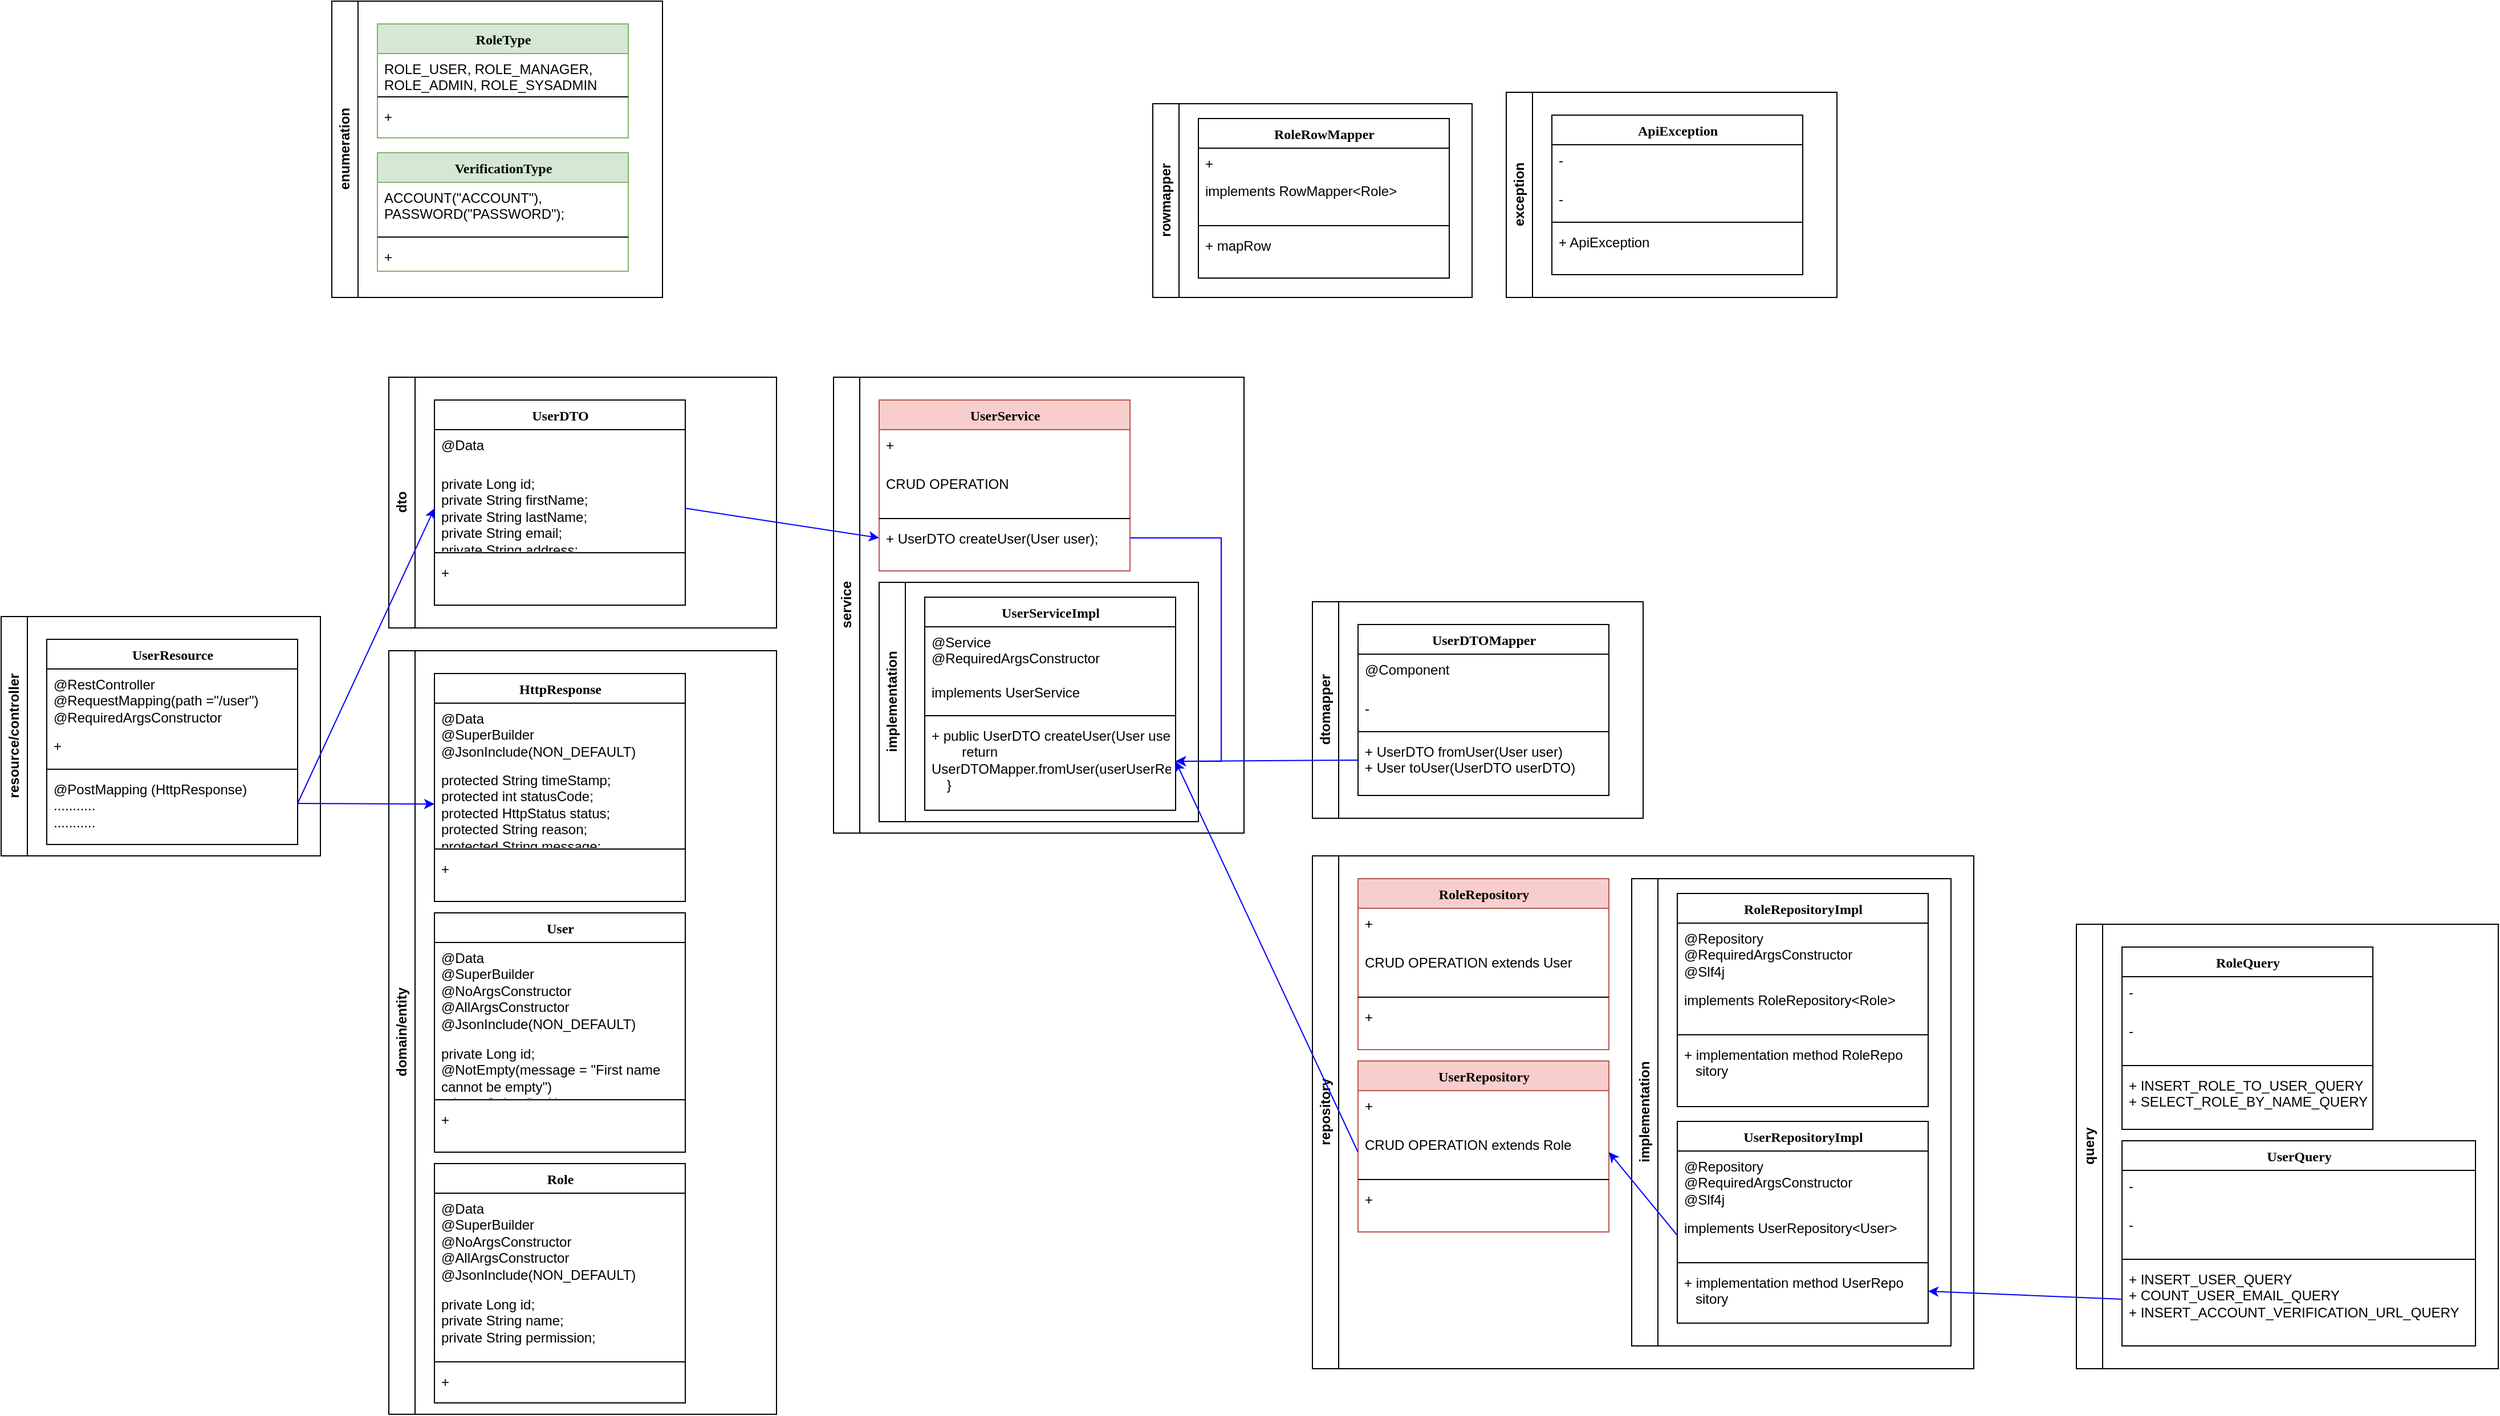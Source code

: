 <mxfile version="22.1.5" type="github">
  <diagram name="Page-1" id="9f46799a-70d6-7492-0946-bef42562c5a5">
    <mxGraphModel dx="1173" dy="-271" grid="1" gridSize="10" guides="1" tooltips="1" connect="1" arrows="1" fold="1" page="1" pageScale="1" pageWidth="1100" pageHeight="850" background="none" math="0" shadow="0">
      <root>
        <mxCell id="0" />
        <mxCell id="1" parent="0" />
        <mxCell id="Cpwvv4Ra3MdJf3Jbp_90-77" value="dto" style="swimlane;horizontal=0;whiteSpace=wrap;html=1;" vertex="1" parent="1">
          <mxGeometry x="1180" y="1720" width="340" height="220" as="geometry">
            <mxRectangle x="360" y="40" width="40" height="50" as="alternateBounds" />
          </mxGeometry>
        </mxCell>
        <mxCell id="Cpwvv4Ra3MdJf3Jbp_90-78" value="UserDTO" style="swimlane;html=1;fontStyle=1;align=center;verticalAlign=top;childLayout=stackLayout;horizontal=1;startSize=26;horizontalStack=0;resizeParent=1;resizeLast=0;collapsible=1;marginBottom=0;swimlaneFillColor=#ffffff;rounded=0;shadow=0;comic=0;labelBackgroundColor=none;strokeWidth=1;fillColor=none;fontFamily=Verdana;fontSize=12" vertex="1" parent="Cpwvv4Ra3MdJf3Jbp_90-77">
          <mxGeometry x="40" y="20" width="220" height="180" as="geometry">
            <mxRectangle x="40" y="20" width="130" height="30" as="alternateBounds" />
          </mxGeometry>
        </mxCell>
        <mxCell id="Cpwvv4Ra3MdJf3Jbp_90-79" value="&lt;div&gt;@Data&lt;/div&gt;" style="text;html=1;strokeColor=none;fillColor=none;align=left;verticalAlign=top;spacingLeft=4;spacingRight=4;whiteSpace=wrap;overflow=hidden;rotatable=0;points=[[0,0.5],[1,0.5]];portConstraint=eastwest;" vertex="1" parent="Cpwvv4Ra3MdJf3Jbp_90-78">
          <mxGeometry y="26" width="220" height="34" as="geometry" />
        </mxCell>
        <mxCell id="Cpwvv4Ra3MdJf3Jbp_90-80" value="&lt;div&gt;private Long id;&lt;/div&gt;&lt;div&gt;private String firstName;&lt;/div&gt;&lt;div&gt;private String lastName;&lt;/div&gt;&lt;div&gt;private String email;&lt;/div&gt;&lt;div&gt;private String address;&lt;/div&gt;&lt;div&gt;private String phone;&lt;/div&gt;&lt;div&gt;private String title;&lt;/div&gt;&lt;div&gt;private String bio;&lt;/div&gt;&lt;div&gt;private String imgUrl;&lt;/div&gt;&lt;div&gt;private boolean enable;&lt;/div&gt;&lt;div&gt;private boolean isNotLocked;&lt;/div&gt;&lt;div&gt;private boolean isUsingMfa;&lt;/div&gt;&lt;div&gt;private LocalDateTime createdAt;&lt;/div&gt;" style="text;html=1;strokeColor=none;fillColor=none;align=left;verticalAlign=top;spacingLeft=4;spacingRight=4;whiteSpace=wrap;overflow=hidden;rotatable=0;points=[[0,0.5],[1,0.5]];portConstraint=eastwest;" vertex="1" parent="Cpwvv4Ra3MdJf3Jbp_90-78">
          <mxGeometry y="60" width="220" height="70" as="geometry" />
        </mxCell>
        <mxCell id="Cpwvv4Ra3MdJf3Jbp_90-81" value="" style="line;html=1;strokeWidth=1;fillColor=none;align=left;verticalAlign=middle;spacingTop=-1;spacingLeft=3;spacingRight=3;rotatable=0;labelPosition=right;points=[];portConstraint=eastwest;" vertex="1" parent="Cpwvv4Ra3MdJf3Jbp_90-78">
          <mxGeometry y="130" width="220" height="8" as="geometry" />
        </mxCell>
        <mxCell id="Cpwvv4Ra3MdJf3Jbp_90-82" value="+&amp;nbsp;" style="text;html=1;strokeColor=none;fillColor=none;align=left;verticalAlign=top;spacingLeft=4;spacingRight=4;whiteSpace=wrap;overflow=hidden;rotatable=0;points=[[0,0.5],[1,0.5]];portConstraint=eastwest;" vertex="1" parent="Cpwvv4Ra3MdJf3Jbp_90-78">
          <mxGeometry y="138" width="220" height="26" as="geometry" />
        </mxCell>
        <mxCell id="Cpwvv4Ra3MdJf3Jbp_90-93" value="dtomapper" style="swimlane;horizontal=0;whiteSpace=wrap;html=1;" vertex="1" parent="1">
          <mxGeometry x="1990" y="1917" width="290" height="190" as="geometry">
            <mxRectangle x="360" y="40" width="40" height="50" as="alternateBounds" />
          </mxGeometry>
        </mxCell>
        <mxCell id="Cpwvv4Ra3MdJf3Jbp_90-94" value="UserDTOMapper" style="swimlane;html=1;fontStyle=1;align=center;verticalAlign=top;childLayout=stackLayout;horizontal=1;startSize=26;horizontalStack=0;resizeParent=1;resizeLast=0;collapsible=1;marginBottom=0;swimlaneFillColor=#ffffff;rounded=0;shadow=0;comic=0;labelBackgroundColor=none;strokeWidth=1;fillColor=none;fontFamily=Verdana;fontSize=12" vertex="1" parent="Cpwvv4Ra3MdJf3Jbp_90-93">
          <mxGeometry x="40" y="20" width="220" height="150" as="geometry">
            <mxRectangle x="40" y="20" width="130" height="30" as="alternateBounds" />
          </mxGeometry>
        </mxCell>
        <mxCell id="Cpwvv4Ra3MdJf3Jbp_90-95" value="&lt;div&gt;@Component&lt;/div&gt;" style="text;html=1;strokeColor=none;fillColor=none;align=left;verticalAlign=top;spacingLeft=4;spacingRight=4;whiteSpace=wrap;overflow=hidden;rotatable=0;points=[[0,0.5],[1,0.5]];portConstraint=eastwest;" vertex="1" parent="Cpwvv4Ra3MdJf3Jbp_90-94">
          <mxGeometry y="26" width="220" height="34" as="geometry" />
        </mxCell>
        <mxCell id="Cpwvv4Ra3MdJf3Jbp_90-96" value="&lt;div&gt;-&amp;nbsp;&lt;/div&gt;" style="text;html=1;strokeColor=none;fillColor=none;align=left;verticalAlign=top;spacingLeft=4;spacingRight=4;whiteSpace=wrap;overflow=hidden;rotatable=0;points=[[0,0.5],[1,0.5]];portConstraint=eastwest;" vertex="1" parent="Cpwvv4Ra3MdJf3Jbp_90-94">
          <mxGeometry y="60" width="220" height="30" as="geometry" />
        </mxCell>
        <mxCell id="Cpwvv4Ra3MdJf3Jbp_90-97" value="" style="line;html=1;strokeWidth=1;fillColor=none;align=left;verticalAlign=middle;spacingTop=-1;spacingLeft=3;spacingRight=3;rotatable=0;labelPosition=right;points=[];portConstraint=eastwest;" vertex="1" parent="Cpwvv4Ra3MdJf3Jbp_90-94">
          <mxGeometry y="90" width="220" height="8" as="geometry" />
        </mxCell>
        <mxCell id="Cpwvv4Ra3MdJf3Jbp_90-98" value="&lt;div&gt;+ UserDTO fromUser(User user)&lt;/div&gt;&lt;div&gt;+ User toUser(UserDTO userDTO)&lt;/div&gt;" style="text;html=1;strokeColor=none;fillColor=none;align=left;verticalAlign=top;spacingLeft=4;spacingRight=4;whiteSpace=wrap;overflow=hidden;rotatable=0;points=[[0,0.5],[1,0.5]];portConstraint=eastwest;" vertex="1" parent="Cpwvv4Ra3MdJf3Jbp_90-94">
          <mxGeometry y="98" width="220" height="42" as="geometry" />
        </mxCell>
        <mxCell id="Cpwvv4Ra3MdJf3Jbp_90-103" value="enumeration" style="swimlane;horizontal=0;whiteSpace=wrap;html=1;" vertex="1" parent="1">
          <mxGeometry x="1130" y="1390" width="290" height="260" as="geometry">
            <mxRectangle x="360" y="40" width="40" height="50" as="alternateBounds" />
          </mxGeometry>
        </mxCell>
        <mxCell id="Cpwvv4Ra3MdJf3Jbp_90-104" value="RoleType" style="swimlane;html=1;fontStyle=1;align=center;verticalAlign=top;childLayout=stackLayout;horizontal=1;startSize=26;horizontalStack=0;resizeParent=1;resizeLast=0;collapsible=1;marginBottom=0;swimlaneFillColor=#ffffff;rounded=0;shadow=0;comic=0;labelBackgroundColor=none;strokeWidth=1;fillColor=#d5e8d4;fontFamily=Verdana;fontSize=12;strokeColor=#82b366;fillStyle=solid;" vertex="1" parent="Cpwvv4Ra3MdJf3Jbp_90-103">
          <mxGeometry x="40" y="20" width="220" height="100" as="geometry">
            <mxRectangle x="40" y="20" width="130" height="30" as="alternateBounds" />
          </mxGeometry>
        </mxCell>
        <mxCell id="Cpwvv4Ra3MdJf3Jbp_90-105" value="&lt;div&gt;ROLE_USER, ROLE_MANAGER, ROLE_ADMIN, ROLE_SYSADMIN&lt;/div&gt;" style="text;html=1;strokeColor=none;fillColor=none;align=left;verticalAlign=top;spacingLeft=4;spacingRight=4;whiteSpace=wrap;overflow=hidden;rotatable=0;points=[[0,0.5],[1,0.5]];portConstraint=eastwest;" vertex="1" parent="Cpwvv4Ra3MdJf3Jbp_90-104">
          <mxGeometry y="26" width="220" height="34" as="geometry" />
        </mxCell>
        <mxCell id="Cpwvv4Ra3MdJf3Jbp_90-107" value="" style="line;html=1;strokeWidth=1;fillColor=none;align=left;verticalAlign=middle;spacingTop=-1;spacingLeft=3;spacingRight=3;rotatable=0;labelPosition=right;points=[];portConstraint=eastwest;" vertex="1" parent="Cpwvv4Ra3MdJf3Jbp_90-104">
          <mxGeometry y="60" width="220" height="8" as="geometry" />
        </mxCell>
        <mxCell id="Cpwvv4Ra3MdJf3Jbp_90-108" value="+" style="text;html=1;strokeColor=none;fillColor=none;align=left;verticalAlign=top;spacingLeft=4;spacingRight=4;whiteSpace=wrap;overflow=hidden;rotatable=0;points=[[0,0.5],[1,0.5]];portConstraint=eastwest;" vertex="1" parent="Cpwvv4Ra3MdJf3Jbp_90-104">
          <mxGeometry y="68" width="220" height="26" as="geometry" />
        </mxCell>
        <mxCell id="Cpwvv4Ra3MdJf3Jbp_90-109" value="VerificationType" style="swimlane;html=1;fontStyle=1;align=center;verticalAlign=top;childLayout=stackLayout;horizontal=1;startSize=26;horizontalStack=0;resizeParent=1;resizeLast=0;collapsible=1;marginBottom=0;swimlaneFillColor=#ffffff;rounded=0;shadow=0;comic=0;labelBackgroundColor=none;strokeWidth=1;fillColor=#d5e8d4;fontFamily=Verdana;fontSize=12;strokeColor=#82b366;fillStyle=solid;" vertex="1" parent="Cpwvv4Ra3MdJf3Jbp_90-103">
          <mxGeometry x="40" y="133" width="220" height="104" as="geometry">
            <mxRectangle x="40" y="20" width="130" height="30" as="alternateBounds" />
          </mxGeometry>
        </mxCell>
        <mxCell id="Cpwvv4Ra3MdJf3Jbp_90-110" value="&lt;div&gt;ACCOUNT(&quot;ACCOUNT&quot;),&lt;/div&gt;&lt;div&gt;PASSWORD(&quot;PASSWORD&quot;);&lt;/div&gt;" style="text;html=1;strokeColor=none;fillColor=none;align=left;verticalAlign=top;spacingLeft=4;spacingRight=4;whiteSpace=wrap;overflow=hidden;rotatable=0;points=[[0,0.5],[1,0.5]];portConstraint=eastwest;" vertex="1" parent="Cpwvv4Ra3MdJf3Jbp_90-109">
          <mxGeometry y="26" width="220" height="44" as="geometry" />
        </mxCell>
        <mxCell id="Cpwvv4Ra3MdJf3Jbp_90-111" value="" style="line;html=1;strokeWidth=1;fillColor=none;align=left;verticalAlign=middle;spacingTop=-1;spacingLeft=3;spacingRight=3;rotatable=0;labelPosition=right;points=[];portConstraint=eastwest;" vertex="1" parent="Cpwvv4Ra3MdJf3Jbp_90-109">
          <mxGeometry y="70" width="220" height="8" as="geometry" />
        </mxCell>
        <mxCell id="Cpwvv4Ra3MdJf3Jbp_90-112" value="+" style="text;html=1;strokeColor=none;fillColor=none;align=left;verticalAlign=top;spacingLeft=4;spacingRight=4;whiteSpace=wrap;overflow=hidden;rotatable=0;points=[[0,0.5],[1,0.5]];portConstraint=eastwest;" vertex="1" parent="Cpwvv4Ra3MdJf3Jbp_90-109">
          <mxGeometry y="78" width="220" height="26" as="geometry" />
        </mxCell>
        <mxCell id="Cpwvv4Ra3MdJf3Jbp_90-118" value="exception" style="swimlane;horizontal=0;whiteSpace=wrap;html=1;" vertex="1" parent="1">
          <mxGeometry x="2160" y="1470" width="290" height="180" as="geometry">
            <mxRectangle x="360" y="40" width="40" height="50" as="alternateBounds" />
          </mxGeometry>
        </mxCell>
        <mxCell id="Cpwvv4Ra3MdJf3Jbp_90-119" value="ApiException" style="swimlane;html=1;fontStyle=1;align=center;verticalAlign=top;childLayout=stackLayout;horizontal=1;startSize=26;horizontalStack=0;resizeParent=1;resizeLast=0;collapsible=1;marginBottom=0;swimlaneFillColor=#ffffff;rounded=0;shadow=0;comic=0;labelBackgroundColor=none;strokeWidth=1;fillColor=none;fontFamily=Verdana;fontSize=12" vertex="1" parent="Cpwvv4Ra3MdJf3Jbp_90-118">
          <mxGeometry x="40" y="20" width="220" height="140" as="geometry">
            <mxRectangle x="40" y="20" width="130" height="30" as="alternateBounds" />
          </mxGeometry>
        </mxCell>
        <mxCell id="Cpwvv4Ra3MdJf3Jbp_90-120" value="&lt;div&gt;-&lt;/div&gt;" style="text;html=1;strokeColor=none;fillColor=none;align=left;verticalAlign=top;spacingLeft=4;spacingRight=4;whiteSpace=wrap;overflow=hidden;rotatable=0;points=[[0,0.5],[1,0.5]];portConstraint=eastwest;" vertex="1" parent="Cpwvv4Ra3MdJf3Jbp_90-119">
          <mxGeometry y="26" width="220" height="34" as="geometry" />
        </mxCell>
        <mxCell id="Cpwvv4Ra3MdJf3Jbp_90-121" value="&lt;div&gt;-&amp;nbsp;&lt;/div&gt;" style="text;html=1;strokeColor=none;fillColor=none;align=left;verticalAlign=top;spacingLeft=4;spacingRight=4;whiteSpace=wrap;overflow=hidden;rotatable=0;points=[[0,0.5],[1,0.5]];portConstraint=eastwest;" vertex="1" parent="Cpwvv4Ra3MdJf3Jbp_90-119">
          <mxGeometry y="60" width="220" height="30" as="geometry" />
        </mxCell>
        <mxCell id="Cpwvv4Ra3MdJf3Jbp_90-122" value="" style="line;html=1;strokeWidth=1;fillColor=none;align=left;verticalAlign=middle;spacingTop=-1;spacingLeft=3;spacingRight=3;rotatable=0;labelPosition=right;points=[];portConstraint=eastwest;" vertex="1" parent="Cpwvv4Ra3MdJf3Jbp_90-119">
          <mxGeometry y="90" width="220" height="8" as="geometry" />
        </mxCell>
        <mxCell id="Cpwvv4Ra3MdJf3Jbp_90-123" value="&lt;div&gt;+ ApiException&lt;/div&gt;" style="text;html=1;strokeColor=none;fillColor=none;align=left;verticalAlign=top;spacingLeft=4;spacingRight=4;whiteSpace=wrap;overflow=hidden;rotatable=0;points=[[0,0.5],[1,0.5]];portConstraint=eastwest;" vertex="1" parent="Cpwvv4Ra3MdJf3Jbp_90-119">
          <mxGeometry y="98" width="220" height="42" as="geometry" />
        </mxCell>
        <mxCell id="Cpwvv4Ra3MdJf3Jbp_90-124" value="query" style="swimlane;horizontal=0;whiteSpace=wrap;html=1;" vertex="1" parent="1">
          <mxGeometry x="2660" y="2200" width="370" height="390" as="geometry">
            <mxRectangle x="360" y="40" width="40" height="50" as="alternateBounds" />
          </mxGeometry>
        </mxCell>
        <mxCell id="Cpwvv4Ra3MdJf3Jbp_90-125" value="RoleQuery" style="swimlane;html=1;fontStyle=1;align=center;verticalAlign=top;childLayout=stackLayout;horizontal=1;startSize=26;horizontalStack=0;resizeParent=1;resizeLast=0;collapsible=1;marginBottom=0;swimlaneFillColor=#ffffff;rounded=0;shadow=0;comic=0;labelBackgroundColor=none;strokeWidth=1;fillColor=none;fontFamily=Verdana;fontSize=12" vertex="1" parent="Cpwvv4Ra3MdJf3Jbp_90-124">
          <mxGeometry x="40" y="20" width="220" height="160" as="geometry">
            <mxRectangle x="40" y="20" width="130" height="30" as="alternateBounds" />
          </mxGeometry>
        </mxCell>
        <mxCell id="Cpwvv4Ra3MdJf3Jbp_90-126" value="&lt;div&gt;-&amp;nbsp;&lt;/div&gt;" style="text;html=1;strokeColor=none;fillColor=none;align=left;verticalAlign=top;spacingLeft=4;spacingRight=4;whiteSpace=wrap;overflow=hidden;rotatable=0;points=[[0,0.5],[1,0.5]];portConstraint=eastwest;" vertex="1" parent="Cpwvv4Ra3MdJf3Jbp_90-125">
          <mxGeometry y="26" width="220" height="34" as="geometry" />
        </mxCell>
        <mxCell id="Cpwvv4Ra3MdJf3Jbp_90-127" value="&lt;div&gt;-&amp;nbsp;&lt;/div&gt;" style="text;html=1;strokeColor=none;fillColor=none;align=left;verticalAlign=top;spacingLeft=4;spacingRight=4;whiteSpace=wrap;overflow=hidden;rotatable=0;points=[[0,0.5],[1,0.5]];portConstraint=eastwest;" vertex="1" parent="Cpwvv4Ra3MdJf3Jbp_90-125">
          <mxGeometry y="60" width="220" height="40" as="geometry" />
        </mxCell>
        <mxCell id="Cpwvv4Ra3MdJf3Jbp_90-128" value="" style="line;html=1;strokeWidth=1;fillColor=none;align=left;verticalAlign=middle;spacingTop=-1;spacingLeft=3;spacingRight=3;rotatable=0;labelPosition=right;points=[];portConstraint=eastwest;" vertex="1" parent="Cpwvv4Ra3MdJf3Jbp_90-125">
          <mxGeometry y="100" width="220" height="8" as="geometry" />
        </mxCell>
        <mxCell id="Cpwvv4Ra3MdJf3Jbp_90-129" value="+&amp;nbsp;INSERT_ROLE_TO_USER_QUERY&lt;div&gt;+ SELECT_ROLE_BY_NAME_QUERY&lt;/div&gt;" style="text;html=1;strokeColor=none;fillColor=none;align=left;verticalAlign=top;spacingLeft=4;spacingRight=4;whiteSpace=wrap;overflow=hidden;rotatable=0;points=[[0,0.5],[1,0.5]];portConstraint=eastwest;" vertex="1" parent="Cpwvv4Ra3MdJf3Jbp_90-125">
          <mxGeometry y="108" width="220" height="52" as="geometry" />
        </mxCell>
        <mxCell id="Cpwvv4Ra3MdJf3Jbp_90-130" value="UserQuery" style="swimlane;html=1;fontStyle=1;align=center;verticalAlign=top;childLayout=stackLayout;horizontal=1;startSize=26;horizontalStack=0;resizeParent=1;resizeLast=0;collapsible=1;marginBottom=0;swimlaneFillColor=#ffffff;rounded=0;shadow=0;comic=0;labelBackgroundColor=none;strokeWidth=1;fillColor=none;fontFamily=Verdana;fontSize=12" vertex="1" parent="Cpwvv4Ra3MdJf3Jbp_90-124">
          <mxGeometry x="40" y="190" width="310" height="180" as="geometry">
            <mxRectangle x="40" y="20" width="130" height="30" as="alternateBounds" />
          </mxGeometry>
        </mxCell>
        <mxCell id="Cpwvv4Ra3MdJf3Jbp_90-131" value="&lt;div&gt;-&amp;nbsp;&lt;/div&gt;" style="text;html=1;strokeColor=none;fillColor=none;align=left;verticalAlign=top;spacingLeft=4;spacingRight=4;whiteSpace=wrap;overflow=hidden;rotatable=0;points=[[0,0.5],[1,0.5]];portConstraint=eastwest;" vertex="1" parent="Cpwvv4Ra3MdJf3Jbp_90-130">
          <mxGeometry y="26" width="310" height="34" as="geometry" />
        </mxCell>
        <mxCell id="Cpwvv4Ra3MdJf3Jbp_90-132" value="&lt;div&gt;-&amp;nbsp;&lt;/div&gt;" style="text;html=1;strokeColor=none;fillColor=none;align=left;verticalAlign=top;spacingLeft=4;spacingRight=4;whiteSpace=wrap;overflow=hidden;rotatable=0;points=[[0,0.5],[1,0.5]];portConstraint=eastwest;" vertex="1" parent="Cpwvv4Ra3MdJf3Jbp_90-130">
          <mxGeometry y="60" width="310" height="40" as="geometry" />
        </mxCell>
        <mxCell id="Cpwvv4Ra3MdJf3Jbp_90-133" value="" style="line;html=1;strokeWidth=1;fillColor=none;align=left;verticalAlign=middle;spacingTop=-1;spacingLeft=3;spacingRight=3;rotatable=0;labelPosition=right;points=[];portConstraint=eastwest;" vertex="1" parent="Cpwvv4Ra3MdJf3Jbp_90-130">
          <mxGeometry y="100" width="310" height="8" as="geometry" />
        </mxCell>
        <mxCell id="Cpwvv4Ra3MdJf3Jbp_90-134" value="+&amp;nbsp;INSERT_USER_QUERY&lt;div&gt;+ COUNT_USER_EMAIL_QUERY&lt;/div&gt;&lt;div&gt;+ INSERT_ACCOUNT_VERIFICATION_URL_QUERY&lt;/div&gt;" style="text;html=1;strokeColor=none;fillColor=none;align=left;verticalAlign=top;spacingLeft=4;spacingRight=4;whiteSpace=wrap;overflow=hidden;rotatable=0;points=[[0,0.5],[1,0.5]];portConstraint=eastwest;" vertex="1" parent="Cpwvv4Ra3MdJf3Jbp_90-130">
          <mxGeometry y="108" width="310" height="62" as="geometry" />
        </mxCell>
        <mxCell id="Cpwvv4Ra3MdJf3Jbp_90-135" value="repository" style="swimlane;horizontal=0;whiteSpace=wrap;html=1;" vertex="1" parent="1">
          <mxGeometry x="1990" y="2140" width="580" height="450" as="geometry">
            <mxRectangle x="1080" y="40" width="40" height="50" as="alternateBounds" />
          </mxGeometry>
        </mxCell>
        <mxCell id="Cpwvv4Ra3MdJf3Jbp_90-136" value="RoleRepository" style="swimlane;html=1;fontStyle=1;align=center;verticalAlign=top;childLayout=stackLayout;horizontal=1;startSize=26;horizontalStack=0;resizeParent=1;resizeLast=0;collapsible=1;marginBottom=0;swimlaneFillColor=#ffffff;rounded=0;shadow=0;comic=0;labelBackgroundColor=none;strokeWidth=1;fillColor=#f8cecc;fontFamily=Verdana;fontSize=12;strokeColor=#b85450;" vertex="1" parent="Cpwvv4Ra3MdJf3Jbp_90-135">
          <mxGeometry x="40" y="20" width="220" height="150" as="geometry">
            <mxRectangle x="40" y="20" width="130" height="30" as="alternateBounds" />
          </mxGeometry>
        </mxCell>
        <mxCell id="Cpwvv4Ra3MdJf3Jbp_90-137" value="&lt;div&gt;+&amp;nbsp;&lt;/div&gt;" style="text;html=1;strokeColor=none;fillColor=none;align=left;verticalAlign=top;spacingLeft=4;spacingRight=4;whiteSpace=wrap;overflow=hidden;rotatable=0;points=[[0,0.5],[1,0.5]];portConstraint=eastwest;" vertex="1" parent="Cpwvv4Ra3MdJf3Jbp_90-136">
          <mxGeometry y="26" width="220" height="34" as="geometry" />
        </mxCell>
        <mxCell id="Cpwvv4Ra3MdJf3Jbp_90-138" value="&lt;div&gt;CRUD OPERATION extends User&lt;/div&gt;" style="text;html=1;strokeColor=none;fillColor=none;align=left;verticalAlign=top;spacingLeft=4;spacingRight=4;whiteSpace=wrap;overflow=hidden;rotatable=0;points=[[0,0.5],[1,0.5]];portConstraint=eastwest;" vertex="1" parent="Cpwvv4Ra3MdJf3Jbp_90-136">
          <mxGeometry y="60" width="220" height="40" as="geometry" />
        </mxCell>
        <mxCell id="Cpwvv4Ra3MdJf3Jbp_90-139" value="" style="line;html=1;strokeWidth=1;fillColor=none;align=left;verticalAlign=middle;spacingTop=-1;spacingLeft=3;spacingRight=3;rotatable=0;labelPosition=right;points=[];portConstraint=eastwest;" vertex="1" parent="Cpwvv4Ra3MdJf3Jbp_90-136">
          <mxGeometry y="100" width="220" height="8" as="geometry" />
        </mxCell>
        <mxCell id="Cpwvv4Ra3MdJf3Jbp_90-140" value="+&amp;nbsp;" style="text;html=1;strokeColor=none;fillColor=none;align=left;verticalAlign=top;spacingLeft=4;spacingRight=4;whiteSpace=wrap;overflow=hidden;rotatable=0;points=[[0,0.5],[1,0.5]];portConstraint=eastwest;" vertex="1" parent="Cpwvv4Ra3MdJf3Jbp_90-136">
          <mxGeometry y="108" width="220" height="26" as="geometry" />
        </mxCell>
        <mxCell id="Cpwvv4Ra3MdJf3Jbp_90-141" value="implementation" style="swimlane;horizontal=0;whiteSpace=wrap;html=1;" vertex="1" parent="Cpwvv4Ra3MdJf3Jbp_90-135">
          <mxGeometry x="280" y="20" width="280" height="410" as="geometry" />
        </mxCell>
        <mxCell id="Cpwvv4Ra3MdJf3Jbp_90-142" value="RoleRepositoryImpl" style="swimlane;html=1;fontStyle=1;align=center;verticalAlign=top;childLayout=stackLayout;horizontal=1;startSize=26;horizontalStack=0;resizeParent=1;resizeLast=0;collapsible=1;marginBottom=0;swimlaneFillColor=#ffffff;rounded=0;shadow=0;comic=0;labelBackgroundColor=none;strokeWidth=1;fillColor=none;fontFamily=Verdana;fontSize=12" vertex="1" parent="Cpwvv4Ra3MdJf3Jbp_90-141">
          <mxGeometry x="40" y="13" width="220" height="187" as="geometry">
            <mxRectangle x="40" y="20" width="130" height="30" as="alternateBounds" />
          </mxGeometry>
        </mxCell>
        <mxCell id="Cpwvv4Ra3MdJf3Jbp_90-143" value="&lt;div&gt;@Repository&lt;/div&gt;&lt;div&gt;@RequiredArgsConstructor&lt;/div&gt;&lt;div&gt;@Slf4j&lt;/div&gt;" style="text;html=1;strokeColor=none;fillColor=none;align=left;verticalAlign=top;spacingLeft=4;spacingRight=4;whiteSpace=wrap;overflow=hidden;rotatable=0;points=[[0,0.5],[1,0.5]];portConstraint=eastwest;" vertex="1" parent="Cpwvv4Ra3MdJf3Jbp_90-142">
          <mxGeometry y="26" width="220" height="54" as="geometry" />
        </mxCell>
        <mxCell id="Cpwvv4Ra3MdJf3Jbp_90-144" value="implements RoleRepository&amp;lt;Role&amp;gt;" style="text;html=1;strokeColor=none;fillColor=none;align=left;verticalAlign=top;spacingLeft=4;spacingRight=4;whiteSpace=wrap;overflow=hidden;rotatable=0;points=[[0,0.5],[1,0.5]];portConstraint=eastwest;" vertex="1" parent="Cpwvv4Ra3MdJf3Jbp_90-142">
          <mxGeometry y="80" width="220" height="40" as="geometry" />
        </mxCell>
        <mxCell id="Cpwvv4Ra3MdJf3Jbp_90-145" value="" style="line;html=1;strokeWidth=1;fillColor=none;align=left;verticalAlign=middle;spacingTop=-1;spacingLeft=3;spacingRight=3;rotatable=0;labelPosition=right;points=[];portConstraint=eastwest;" vertex="1" parent="Cpwvv4Ra3MdJf3Jbp_90-142">
          <mxGeometry y="120" width="220" height="8" as="geometry" />
        </mxCell>
        <mxCell id="Cpwvv4Ra3MdJf3Jbp_90-146" value="+ implementation method RoleRepo&lt;br style=&quot;border-color: var(--border-color);&quot;&gt;&amp;nbsp; &amp;nbsp;sitory" style="text;html=1;strokeColor=none;fillColor=none;align=left;verticalAlign=top;spacingLeft=4;spacingRight=4;whiteSpace=wrap;overflow=hidden;rotatable=0;points=[[0,0.5],[1,0.5]];portConstraint=eastwest;" vertex="1" parent="Cpwvv4Ra3MdJf3Jbp_90-142">
          <mxGeometry y="128" width="220" height="42" as="geometry" />
        </mxCell>
        <mxCell id="Cpwvv4Ra3MdJf3Jbp_90-152" value="UserRepositoryImpl" style="swimlane;html=1;fontStyle=1;align=center;verticalAlign=top;childLayout=stackLayout;horizontal=1;startSize=26;horizontalStack=0;resizeParent=1;resizeLast=0;collapsible=1;marginBottom=0;swimlaneFillColor=#ffffff;rounded=0;shadow=0;comic=0;labelBackgroundColor=none;strokeWidth=1;fillColor=none;fontFamily=Verdana;fontSize=12" vertex="1" parent="Cpwvv4Ra3MdJf3Jbp_90-141">
          <mxGeometry x="40" y="213" width="220" height="177" as="geometry">
            <mxRectangle x="40" y="20" width="130" height="30" as="alternateBounds" />
          </mxGeometry>
        </mxCell>
        <mxCell id="Cpwvv4Ra3MdJf3Jbp_90-153" value="&lt;div&gt;@Repository&lt;/div&gt;&lt;div&gt;@RequiredArgsConstructor&lt;/div&gt;&lt;div&gt;@Slf4j&lt;/div&gt;" style="text;html=1;strokeColor=none;fillColor=none;align=left;verticalAlign=top;spacingLeft=4;spacingRight=4;whiteSpace=wrap;overflow=hidden;rotatable=0;points=[[0,0.5],[1,0.5]];portConstraint=eastwest;" vertex="1" parent="Cpwvv4Ra3MdJf3Jbp_90-152">
          <mxGeometry y="26" width="220" height="54" as="geometry" />
        </mxCell>
        <mxCell id="Cpwvv4Ra3MdJf3Jbp_90-154" value="&lt;div&gt;implements UserRepository&amp;lt;User&amp;gt;&lt;/div&gt;" style="text;html=1;strokeColor=none;fillColor=none;align=left;verticalAlign=top;spacingLeft=4;spacingRight=4;whiteSpace=wrap;overflow=hidden;rotatable=0;points=[[0,0.5],[1,0.5]];portConstraint=eastwest;" vertex="1" parent="Cpwvv4Ra3MdJf3Jbp_90-152">
          <mxGeometry y="80" width="220" height="40" as="geometry" />
        </mxCell>
        <mxCell id="Cpwvv4Ra3MdJf3Jbp_90-155" value="" style="line;html=1;strokeWidth=1;fillColor=none;align=left;verticalAlign=middle;spacingTop=-1;spacingLeft=3;spacingRight=3;rotatable=0;labelPosition=right;points=[];portConstraint=eastwest;" vertex="1" parent="Cpwvv4Ra3MdJf3Jbp_90-152">
          <mxGeometry y="120" width="220" height="8" as="geometry" />
        </mxCell>
        <mxCell id="Cpwvv4Ra3MdJf3Jbp_90-156" value="+ implementation method UserRepo&lt;br&gt;&amp;nbsp; &amp;nbsp;sitory" style="text;html=1;strokeColor=none;fillColor=none;align=left;verticalAlign=top;spacingLeft=4;spacingRight=4;whiteSpace=wrap;overflow=hidden;rotatable=0;points=[[0,0.5],[1,0.5]];portConstraint=eastwest;" vertex="1" parent="Cpwvv4Ra3MdJf3Jbp_90-152">
          <mxGeometry y="128" width="220" height="42" as="geometry" />
        </mxCell>
        <mxCell id="Cpwvv4Ra3MdJf3Jbp_90-147" value="UserRepository" style="swimlane;html=1;fontStyle=1;align=center;verticalAlign=top;childLayout=stackLayout;horizontal=1;startSize=26;horizontalStack=0;resizeParent=1;resizeLast=0;collapsible=1;marginBottom=0;swimlaneFillColor=#ffffff;rounded=0;shadow=0;comic=0;labelBackgroundColor=none;strokeWidth=1;fillColor=#f8cecc;fontFamily=Verdana;fontSize=12;strokeColor=#b85450;" vertex="1" parent="Cpwvv4Ra3MdJf3Jbp_90-135">
          <mxGeometry x="40" y="180" width="220" height="150" as="geometry">
            <mxRectangle x="40" y="20" width="130" height="30" as="alternateBounds" />
          </mxGeometry>
        </mxCell>
        <mxCell id="Cpwvv4Ra3MdJf3Jbp_90-148" value="&lt;div&gt;+&amp;nbsp;&lt;/div&gt;" style="text;html=1;strokeColor=none;fillColor=none;align=left;verticalAlign=top;spacingLeft=4;spacingRight=4;whiteSpace=wrap;overflow=hidden;rotatable=0;points=[[0,0.5],[1,0.5]];portConstraint=eastwest;" vertex="1" parent="Cpwvv4Ra3MdJf3Jbp_90-147">
          <mxGeometry y="26" width="220" height="34" as="geometry" />
        </mxCell>
        <mxCell id="Cpwvv4Ra3MdJf3Jbp_90-149" value="&lt;div&gt;CRUD OPERATION extends Role&lt;/div&gt;" style="text;html=1;strokeColor=none;fillColor=none;align=left;verticalAlign=top;spacingLeft=4;spacingRight=4;whiteSpace=wrap;overflow=hidden;rotatable=0;points=[[0,0.5],[1,0.5]];portConstraint=eastwest;" vertex="1" parent="Cpwvv4Ra3MdJf3Jbp_90-147">
          <mxGeometry y="60" width="220" height="40" as="geometry" />
        </mxCell>
        <mxCell id="Cpwvv4Ra3MdJf3Jbp_90-150" value="" style="line;html=1;strokeWidth=1;fillColor=none;align=left;verticalAlign=middle;spacingTop=-1;spacingLeft=3;spacingRight=3;rotatable=0;labelPosition=right;points=[];portConstraint=eastwest;" vertex="1" parent="Cpwvv4Ra3MdJf3Jbp_90-147">
          <mxGeometry y="100" width="220" height="8" as="geometry" />
        </mxCell>
        <mxCell id="Cpwvv4Ra3MdJf3Jbp_90-151" value="+&amp;nbsp;" style="text;html=1;strokeColor=none;fillColor=none;align=left;verticalAlign=top;spacingLeft=4;spacingRight=4;whiteSpace=wrap;overflow=hidden;rotatable=0;points=[[0,0.5],[1,0.5]];portConstraint=eastwest;" vertex="1" parent="Cpwvv4Ra3MdJf3Jbp_90-147">
          <mxGeometry y="108" width="220" height="26" as="geometry" />
        </mxCell>
        <mxCell id="Cpwvv4Ra3MdJf3Jbp_90-217" value="" style="endArrow=classic;html=1;rounded=0;strokeColor=#0000FF;exitX=0;exitY=0.5;exitDx=0;exitDy=0;entryX=1;entryY=0.5;entryDx=0;entryDy=0;" edge="1" parent="Cpwvv4Ra3MdJf3Jbp_90-135" source="Cpwvv4Ra3MdJf3Jbp_90-154" target="Cpwvv4Ra3MdJf3Jbp_90-149">
          <mxGeometry width="50" height="50" relative="1" as="geometry">
            <mxPoint x="50" y="270" as="sourcePoint" />
            <mxPoint x="-110" y="-73" as="targetPoint" />
          </mxGeometry>
        </mxCell>
        <mxCell id="Cpwvv4Ra3MdJf3Jbp_90-163" value="rowmapper" style="swimlane;horizontal=0;whiteSpace=wrap;html=1;" vertex="1" parent="1">
          <mxGeometry x="1850" y="1480" width="280" height="170" as="geometry" />
        </mxCell>
        <mxCell id="Cpwvv4Ra3MdJf3Jbp_90-164" value="RoleRowMapper" style="swimlane;html=1;fontStyle=1;align=center;verticalAlign=top;childLayout=stackLayout;horizontal=1;startSize=26;horizontalStack=0;resizeParent=1;resizeLast=0;collapsible=1;marginBottom=0;swimlaneFillColor=#ffffff;rounded=0;shadow=0;comic=0;labelBackgroundColor=none;strokeWidth=1;fillColor=none;fontFamily=Verdana;fontSize=12" vertex="1" parent="Cpwvv4Ra3MdJf3Jbp_90-163">
          <mxGeometry x="40" y="13" width="220" height="140" as="geometry">
            <mxRectangle x="40" y="20" width="130" height="30" as="alternateBounds" />
          </mxGeometry>
        </mxCell>
        <mxCell id="Cpwvv4Ra3MdJf3Jbp_90-165" value="&lt;div&gt;+&amp;nbsp;&lt;/div&gt;" style="text;html=1;strokeColor=none;fillColor=none;align=left;verticalAlign=top;spacingLeft=4;spacingRight=4;whiteSpace=wrap;overflow=hidden;rotatable=0;points=[[0,0.5],[1,0.5]];portConstraint=eastwest;" vertex="1" parent="Cpwvv4Ra3MdJf3Jbp_90-164">
          <mxGeometry y="26" width="220" height="24" as="geometry" />
        </mxCell>
        <mxCell id="Cpwvv4Ra3MdJf3Jbp_90-166" value="implements RowMapper&amp;lt;Role&amp;gt;" style="text;html=1;strokeColor=none;fillColor=none;align=left;verticalAlign=top;spacingLeft=4;spacingRight=4;whiteSpace=wrap;overflow=hidden;rotatable=0;points=[[0,0.5],[1,0.5]];portConstraint=eastwest;" vertex="1" parent="Cpwvv4Ra3MdJf3Jbp_90-164">
          <mxGeometry y="50" width="220" height="40" as="geometry" />
        </mxCell>
        <mxCell id="Cpwvv4Ra3MdJf3Jbp_90-167" value="" style="line;html=1;strokeWidth=1;fillColor=none;align=left;verticalAlign=middle;spacingTop=-1;spacingLeft=3;spacingRight=3;rotatable=0;labelPosition=right;points=[];portConstraint=eastwest;" vertex="1" parent="Cpwvv4Ra3MdJf3Jbp_90-164">
          <mxGeometry y="90" width="220" height="8" as="geometry" />
        </mxCell>
        <mxCell id="Cpwvv4Ra3MdJf3Jbp_90-168" value="+ mapRow" style="text;html=1;strokeColor=none;fillColor=none;align=left;verticalAlign=top;spacingLeft=4;spacingRight=4;whiteSpace=wrap;overflow=hidden;rotatable=0;points=[[0,0.5],[1,0.5]];portConstraint=eastwest;" vertex="1" parent="Cpwvv4Ra3MdJf3Jbp_90-164">
          <mxGeometry y="98" width="220" height="32" as="geometry" />
        </mxCell>
        <mxCell id="Cpwvv4Ra3MdJf3Jbp_90-174" value="service" style="swimlane;horizontal=0;whiteSpace=wrap;html=1;" vertex="1" parent="1">
          <mxGeometry x="1570" y="1720" width="360" height="400" as="geometry">
            <mxRectangle x="1080" y="40" width="40" height="50" as="alternateBounds" />
          </mxGeometry>
        </mxCell>
        <mxCell id="Cpwvv4Ra3MdJf3Jbp_90-175" value="UserService" style="swimlane;html=1;fontStyle=1;align=center;verticalAlign=top;childLayout=stackLayout;horizontal=1;startSize=26;horizontalStack=0;resizeParent=1;resizeLast=0;collapsible=1;marginBottom=0;swimlaneFillColor=#ffffff;rounded=0;shadow=0;comic=0;labelBackgroundColor=none;strokeWidth=1;fillColor=#f8cecc;fontFamily=Verdana;fontSize=12;strokeColor=#b85450;" vertex="1" parent="Cpwvv4Ra3MdJf3Jbp_90-174">
          <mxGeometry x="40" y="20" width="220" height="150" as="geometry">
            <mxRectangle x="40" y="20" width="130" height="30" as="alternateBounds" />
          </mxGeometry>
        </mxCell>
        <mxCell id="Cpwvv4Ra3MdJf3Jbp_90-176" value="&lt;div&gt;+&amp;nbsp;&lt;/div&gt;" style="text;html=1;strokeColor=none;fillColor=none;align=left;verticalAlign=top;spacingLeft=4;spacingRight=4;whiteSpace=wrap;overflow=hidden;rotatable=0;points=[[0,0.5],[1,0.5]];portConstraint=eastwest;" vertex="1" parent="Cpwvv4Ra3MdJf3Jbp_90-175">
          <mxGeometry y="26" width="220" height="34" as="geometry" />
        </mxCell>
        <mxCell id="Cpwvv4Ra3MdJf3Jbp_90-177" value="&lt;div&gt;CRUD OPERATION&lt;/div&gt;" style="text;html=1;strokeColor=none;fillColor=none;align=left;verticalAlign=top;spacingLeft=4;spacingRight=4;whiteSpace=wrap;overflow=hidden;rotatable=0;points=[[0,0.5],[1,0.5]];portConstraint=eastwest;" vertex="1" parent="Cpwvv4Ra3MdJf3Jbp_90-175">
          <mxGeometry y="60" width="220" height="40" as="geometry" />
        </mxCell>
        <mxCell id="Cpwvv4Ra3MdJf3Jbp_90-178" value="" style="line;html=1;strokeWidth=1;fillColor=none;align=left;verticalAlign=middle;spacingTop=-1;spacingLeft=3;spacingRight=3;rotatable=0;labelPosition=right;points=[];portConstraint=eastwest;" vertex="1" parent="Cpwvv4Ra3MdJf3Jbp_90-175">
          <mxGeometry y="100" width="220" height="8" as="geometry" />
        </mxCell>
        <mxCell id="Cpwvv4Ra3MdJf3Jbp_90-179" value="+&amp;nbsp;UserDTO createUser(User user);" style="text;html=1;strokeColor=none;fillColor=none;align=left;verticalAlign=top;spacingLeft=4;spacingRight=4;whiteSpace=wrap;overflow=hidden;rotatable=0;points=[[0,0.5],[1,0.5]];portConstraint=eastwest;" vertex="1" parent="Cpwvv4Ra3MdJf3Jbp_90-175">
          <mxGeometry y="108" width="220" height="26" as="geometry" />
        </mxCell>
        <mxCell id="Cpwvv4Ra3MdJf3Jbp_90-180" value="implementation" style="swimlane;horizontal=0;whiteSpace=wrap;html=1;" vertex="1" parent="Cpwvv4Ra3MdJf3Jbp_90-174">
          <mxGeometry x="40" y="180" width="280" height="210" as="geometry" />
        </mxCell>
        <mxCell id="Cpwvv4Ra3MdJf3Jbp_90-181" value="UserServiceImpl" style="swimlane;html=1;fontStyle=1;align=center;verticalAlign=top;childLayout=stackLayout;horizontal=1;startSize=26;horizontalStack=0;resizeParent=1;resizeLast=0;collapsible=1;marginBottom=0;swimlaneFillColor=#ffffff;rounded=0;shadow=0;comic=0;labelBackgroundColor=none;strokeWidth=1;fillColor=none;fontFamily=Verdana;fontSize=12" vertex="1" parent="Cpwvv4Ra3MdJf3Jbp_90-180">
          <mxGeometry x="40" y="13" width="220" height="187" as="geometry">
            <mxRectangle x="40" y="20" width="130" height="30" as="alternateBounds" />
          </mxGeometry>
        </mxCell>
        <mxCell id="Cpwvv4Ra3MdJf3Jbp_90-182" value="&lt;div&gt;@Service&lt;/div&gt;&lt;div&gt;@RequiredArgsConstructor&lt;/div&gt;" style="text;html=1;strokeColor=none;fillColor=none;align=left;verticalAlign=top;spacingLeft=4;spacingRight=4;whiteSpace=wrap;overflow=hidden;rotatable=0;points=[[0,0.5],[1,0.5]];portConstraint=eastwest;" vertex="1" parent="Cpwvv4Ra3MdJf3Jbp_90-181">
          <mxGeometry y="26" width="220" height="44" as="geometry" />
        </mxCell>
        <mxCell id="Cpwvv4Ra3MdJf3Jbp_90-183" value="implements UserService" style="text;html=1;strokeColor=none;fillColor=none;align=left;verticalAlign=top;spacingLeft=4;spacingRight=4;whiteSpace=wrap;overflow=hidden;rotatable=0;points=[[0,0.5],[1,0.5]];portConstraint=eastwest;" vertex="1" parent="Cpwvv4Ra3MdJf3Jbp_90-181">
          <mxGeometry y="70" width="220" height="30" as="geometry" />
        </mxCell>
        <mxCell id="Cpwvv4Ra3MdJf3Jbp_90-184" value="" style="line;html=1;strokeWidth=1;fillColor=none;align=left;verticalAlign=middle;spacingTop=-1;spacingLeft=3;spacingRight=3;rotatable=0;labelPosition=right;points=[];portConstraint=eastwest;" vertex="1" parent="Cpwvv4Ra3MdJf3Jbp_90-181">
          <mxGeometry y="100" width="220" height="8" as="geometry" />
        </mxCell>
        <mxCell id="Cpwvv4Ra3MdJf3Jbp_90-185" value="+&amp;nbsp;public UserDTO createUser(User user) {&lt;div&gt;&amp;nbsp; &amp;nbsp; &amp;nbsp; &amp;nbsp; return UserDTOMapper.fromUser(userUserRepository.create(user));&lt;/div&gt;&lt;div&gt;&amp;nbsp; &amp;nbsp; }&lt;/div&gt;" style="text;html=1;strokeColor=none;fillColor=none;align=left;verticalAlign=top;spacingLeft=4;spacingRight=4;whiteSpace=wrap;overflow=hidden;rotatable=0;points=[[0,0.5],[1,0.5]];portConstraint=eastwest;" vertex="1" parent="Cpwvv4Ra3MdJf3Jbp_90-181">
          <mxGeometry y="108" width="220" height="72" as="geometry" />
        </mxCell>
        <mxCell id="Cpwvv4Ra3MdJf3Jbp_90-212" value="" style="endArrow=classic;html=1;rounded=0;entryX=1;entryY=0.5;entryDx=0;entryDy=0;exitX=1;exitY=0.5;exitDx=0;exitDy=0;strokeColor=#0000FF;" edge="1" parent="Cpwvv4Ra3MdJf3Jbp_90-174" source="Cpwvv4Ra3MdJf3Jbp_90-179" target="Cpwvv4Ra3MdJf3Jbp_90-185">
          <mxGeometry width="50" height="50" relative="1" as="geometry">
            <mxPoint x="-270" y="240" as="sourcePoint" />
            <mxPoint x="-220" y="190" as="targetPoint" />
            <Array as="points">
              <mxPoint x="340" y="141" />
              <mxPoint x="340" y="337" />
            </Array>
          </mxGeometry>
        </mxCell>
        <mxCell id="Cpwvv4Ra3MdJf3Jbp_90-157" value="resource/controller" style="swimlane;horizontal=0;whiteSpace=wrap;html=1;" vertex="1" parent="1">
          <mxGeometry x="840" y="1930" width="280" height="210" as="geometry">
            <mxRectangle x="840" y="1780" width="40" height="50" as="alternateBounds" />
          </mxGeometry>
        </mxCell>
        <mxCell id="Cpwvv4Ra3MdJf3Jbp_90-158" value="UserResource" style="swimlane;html=1;fontStyle=1;align=center;verticalAlign=top;childLayout=stackLayout;horizontal=1;startSize=26;horizontalStack=0;resizeParent=1;resizeLast=0;collapsible=1;marginBottom=0;swimlaneFillColor=#ffffff;rounded=0;shadow=0;comic=0;labelBackgroundColor=none;strokeWidth=1;fillColor=none;fontFamily=Verdana;fontSize=12" vertex="1" parent="Cpwvv4Ra3MdJf3Jbp_90-157">
          <mxGeometry x="40" y="20" width="220" height="180" as="geometry">
            <mxRectangle x="40" y="20" width="130" height="30" as="alternateBounds" />
          </mxGeometry>
        </mxCell>
        <mxCell id="Cpwvv4Ra3MdJf3Jbp_90-159" value="&lt;div&gt;@RestController&lt;/div&gt;&lt;div&gt;@RequestMapping(path =&quot;/user&quot;)&lt;/div&gt;&lt;div&gt;@RequiredArgsConstructor&lt;/div&gt;" style="text;html=1;strokeColor=none;fillColor=none;align=left;verticalAlign=top;spacingLeft=4;spacingRight=4;whiteSpace=wrap;overflow=hidden;rotatable=0;points=[[0,0.5],[1,0.5]];portConstraint=eastwest;" vertex="1" parent="Cpwvv4Ra3MdJf3Jbp_90-158">
          <mxGeometry y="26" width="220" height="54" as="geometry" />
        </mxCell>
        <mxCell id="Cpwvv4Ra3MdJf3Jbp_90-160" value="&lt;div&gt;+&amp;nbsp;&lt;/div&gt;" style="text;html=1;strokeColor=none;fillColor=none;align=left;verticalAlign=top;spacingLeft=4;spacingRight=4;whiteSpace=wrap;overflow=hidden;rotatable=0;points=[[0,0.5],[1,0.5]];portConstraint=eastwest;" vertex="1" parent="Cpwvv4Ra3MdJf3Jbp_90-158">
          <mxGeometry y="80" width="220" height="30" as="geometry" />
        </mxCell>
        <mxCell id="Cpwvv4Ra3MdJf3Jbp_90-161" value="" style="line;html=1;strokeWidth=1;fillColor=none;align=left;verticalAlign=middle;spacingTop=-1;spacingLeft=3;spacingRight=3;rotatable=0;labelPosition=right;points=[];portConstraint=eastwest;" vertex="1" parent="Cpwvv4Ra3MdJf3Jbp_90-158">
          <mxGeometry y="110" width="220" height="8" as="geometry" />
        </mxCell>
        <mxCell id="Cpwvv4Ra3MdJf3Jbp_90-162" value="&lt;div style=&quot;border-color: var(--border-color);&quot;&gt;@PostMapping (HttpResponse)&lt;/div&gt;&lt;div style=&quot;border-color: var(--border-color);&quot;&gt;&lt;span style=&quot;background-color: initial;&quot;&gt;...........&lt;/span&gt;&lt;/div&gt;&lt;div style=&quot;border-color: var(--border-color);&quot;&gt;&lt;span style=&quot;background-color: initial;&quot;&gt;...........&lt;/span&gt;&lt;br&gt;&lt;/div&gt;" style="text;html=1;strokeColor=none;fillColor=none;align=left;verticalAlign=top;spacingLeft=4;spacingRight=4;whiteSpace=wrap;overflow=hidden;rotatable=0;points=[[0,0.5],[1,0.5]];portConstraint=eastwest;" vertex="1" parent="Cpwvv4Ra3MdJf3Jbp_90-158">
          <mxGeometry y="118" width="220" height="52" as="geometry" />
        </mxCell>
        <mxCell id="Cpwvv4Ra3MdJf3Jbp_90-2" value="domain/entity" style="swimlane;horizontal=0;whiteSpace=wrap;html=1;" vertex="1" parent="1">
          <mxGeometry x="1180" y="1960" width="340" height="670" as="geometry">
            <mxRectangle x="40" y="40" width="40" height="70" as="alternateBounds" />
          </mxGeometry>
        </mxCell>
        <mxCell id="78961159f06e98e8-17" value="HttpResponse" style="swimlane;html=1;fontStyle=1;align=center;verticalAlign=top;childLayout=stackLayout;horizontal=1;startSize=26;horizontalStack=0;resizeParent=1;resizeLast=0;collapsible=1;marginBottom=0;swimlaneFillColor=#ffffff;rounded=0;shadow=0;comic=0;labelBackgroundColor=none;strokeWidth=1;fillColor=none;fontFamily=Verdana;fontSize=12" parent="Cpwvv4Ra3MdJf3Jbp_90-2" vertex="1">
          <mxGeometry x="40" y="20" width="220" height="200" as="geometry">
            <mxRectangle x="40" y="20" width="130" height="30" as="alternateBounds" />
          </mxGeometry>
        </mxCell>
        <mxCell id="Cpwvv4Ra3MdJf3Jbp_90-33" value="&lt;div&gt;@Data&lt;/div&gt;&lt;div&gt;@SuperBuilder&lt;/div&gt;&lt;div&gt;@JsonInclude(NON_DEFAULT)&lt;/div&gt;" style="text;html=1;strokeColor=none;fillColor=none;align=left;verticalAlign=top;spacingLeft=4;spacingRight=4;whiteSpace=wrap;overflow=hidden;rotatable=0;points=[[0,0.5],[1,0.5]];portConstraint=eastwest;" vertex="1" parent="78961159f06e98e8-17">
          <mxGeometry y="26" width="220" height="54" as="geometry" />
        </mxCell>
        <mxCell id="78961159f06e98e8-25" value="&lt;div&gt;protected String timeStamp;&lt;/div&gt;&lt;div&gt;protected int statusCode;&lt;/div&gt;&lt;div&gt;protected HttpStatus status;&lt;/div&gt;&lt;div&gt;protected String reason;&lt;/div&gt;&lt;div&gt;protected String message;&lt;/div&gt;&lt;div&gt;protected String developerMessage;&lt;/div&gt;&lt;div&gt;protected Map&amp;lt;?, ?&amp;gt; data;&lt;/div&gt;" style="text;html=1;strokeColor=none;fillColor=none;align=left;verticalAlign=top;spacingLeft=4;spacingRight=4;whiteSpace=wrap;overflow=hidden;rotatable=0;points=[[0,0.5],[1,0.5]];portConstraint=eastwest;" parent="78961159f06e98e8-17" vertex="1">
          <mxGeometry y="80" width="220" height="70" as="geometry" />
        </mxCell>
        <mxCell id="78961159f06e98e8-19" value="" style="line;html=1;strokeWidth=1;fillColor=none;align=left;verticalAlign=middle;spacingTop=-1;spacingLeft=3;spacingRight=3;rotatable=0;labelPosition=right;points=[];portConstraint=eastwest;" parent="78961159f06e98e8-17" vertex="1">
          <mxGeometry y="150" width="220" height="8" as="geometry" />
        </mxCell>
        <mxCell id="78961159f06e98e8-20" value="+&amp;nbsp;" style="text;html=1;strokeColor=none;fillColor=none;align=left;verticalAlign=top;spacingLeft=4;spacingRight=4;whiteSpace=wrap;overflow=hidden;rotatable=0;points=[[0,0.5],[1,0.5]];portConstraint=eastwest;" parent="78961159f06e98e8-17" vertex="1">
          <mxGeometry y="158" width="220" height="26" as="geometry" />
        </mxCell>
        <mxCell id="Cpwvv4Ra3MdJf3Jbp_90-67" value="Role" style="swimlane;html=1;fontStyle=1;align=center;verticalAlign=top;childLayout=stackLayout;horizontal=1;startSize=26;horizontalStack=0;resizeParent=1;resizeLast=0;collapsible=1;marginBottom=0;swimlaneFillColor=#ffffff;rounded=0;shadow=0;comic=0;labelBackgroundColor=none;strokeWidth=1;fillColor=none;fontFamily=Verdana;fontSize=12" vertex="1" parent="Cpwvv4Ra3MdJf3Jbp_90-2">
          <mxGeometry x="40" y="450" width="220" height="210" as="geometry">
            <mxRectangle x="40" y="20" width="130" height="30" as="alternateBounds" />
          </mxGeometry>
        </mxCell>
        <mxCell id="Cpwvv4Ra3MdJf3Jbp_90-68" value="&lt;div&gt;@Data&lt;/div&gt;&lt;div&gt;@SuperBuilder&lt;/div&gt;&lt;div&gt;@NoArgsConstructor&lt;/div&gt;&lt;div&gt;@AllArgsConstructor&lt;/div&gt;&lt;div&gt;@JsonInclude(NON_DEFAULT)&lt;/div&gt;" style="text;html=1;strokeColor=none;fillColor=none;align=left;verticalAlign=top;spacingLeft=4;spacingRight=4;whiteSpace=wrap;overflow=hidden;rotatable=0;points=[[0,0.5],[1,0.5]];portConstraint=eastwest;" vertex="1" parent="Cpwvv4Ra3MdJf3Jbp_90-67">
          <mxGeometry y="26" width="220" height="84" as="geometry" />
        </mxCell>
        <mxCell id="Cpwvv4Ra3MdJf3Jbp_90-69" value="&lt;div&gt;private Long id;&lt;/div&gt;&lt;div&gt;private String name;&lt;/div&gt;&lt;div&gt;private String permission;&lt;/div&gt;" style="text;html=1;strokeColor=none;fillColor=none;align=left;verticalAlign=top;spacingLeft=4;spacingRight=4;whiteSpace=wrap;overflow=hidden;rotatable=0;points=[[0,0.5],[1,0.5]];portConstraint=eastwest;" vertex="1" parent="Cpwvv4Ra3MdJf3Jbp_90-67">
          <mxGeometry y="110" width="220" height="60" as="geometry" />
        </mxCell>
        <mxCell id="Cpwvv4Ra3MdJf3Jbp_90-70" value="" style="line;html=1;strokeWidth=1;fillColor=none;align=left;verticalAlign=middle;spacingTop=-1;spacingLeft=3;spacingRight=3;rotatable=0;labelPosition=right;points=[];portConstraint=eastwest;" vertex="1" parent="Cpwvv4Ra3MdJf3Jbp_90-67">
          <mxGeometry y="170" width="220" height="8" as="geometry" />
        </mxCell>
        <mxCell id="Cpwvv4Ra3MdJf3Jbp_90-71" value="+" style="text;html=1;strokeColor=none;fillColor=none;align=left;verticalAlign=top;spacingLeft=4;spacingRight=4;whiteSpace=wrap;overflow=hidden;rotatable=0;points=[[0,0.5],[1,0.5]];portConstraint=eastwest;" vertex="1" parent="Cpwvv4Ra3MdJf3Jbp_90-67">
          <mxGeometry y="178" width="220" height="26" as="geometry" />
        </mxCell>
        <mxCell id="Cpwvv4Ra3MdJf3Jbp_90-72" value="User" style="swimlane;html=1;fontStyle=1;align=center;verticalAlign=top;childLayout=stackLayout;horizontal=1;startSize=26;horizontalStack=0;resizeParent=1;resizeLast=0;collapsible=1;marginBottom=0;swimlaneFillColor=#ffffff;rounded=0;shadow=0;comic=0;labelBackgroundColor=none;strokeWidth=1;fillColor=none;fontFamily=Verdana;fontSize=12" vertex="1" parent="Cpwvv4Ra3MdJf3Jbp_90-2">
          <mxGeometry x="40" y="230" width="220" height="210" as="geometry">
            <mxRectangle x="40" y="20" width="130" height="30" as="alternateBounds" />
          </mxGeometry>
        </mxCell>
        <mxCell id="Cpwvv4Ra3MdJf3Jbp_90-73" value="&lt;div&gt;@Data&lt;/div&gt;&lt;div&gt;@SuperBuilder&lt;/div&gt;&lt;div&gt;@NoArgsConstructor&lt;/div&gt;&lt;div&gt;@AllArgsConstructor&lt;/div&gt;&lt;div&gt;@JsonInclude(NON_DEFAULT)&lt;/div&gt;" style="text;html=1;strokeColor=none;fillColor=none;align=left;verticalAlign=top;spacingLeft=4;spacingRight=4;whiteSpace=wrap;overflow=hidden;rotatable=0;points=[[0,0.5],[1,0.5]];portConstraint=eastwest;" vertex="1" parent="Cpwvv4Ra3MdJf3Jbp_90-72">
          <mxGeometry y="26" width="220" height="84" as="geometry" />
        </mxCell>
        <mxCell id="Cpwvv4Ra3MdJf3Jbp_90-74" value="&lt;div&gt;private Long id;&lt;/div&gt;&lt;div&gt;@NotEmpty(message = &quot;First name cannot be empty&quot;)&lt;/div&gt;&lt;div&gt;private String firstName;&lt;/div&gt;&lt;div&gt;@NotEmpty(message = &quot;Last name cannot be empty&quot;)&lt;/div&gt;&lt;div&gt;private String lastName;&lt;/div&gt;&lt;div&gt;@NotEmpty(message = &quot;Email cannot be empty&quot;)&lt;/div&gt;&lt;div&gt;/* Anotasi untuk validasi email address */&lt;/div&gt;&lt;div&gt;@Email(message = &quot;Invalid email. Please enter a valid email address&quot;)&lt;/div&gt;&lt;div&gt;private String email;&lt;/div&gt;&lt;div&gt;@NotEmpty(message = &quot;Password cannot be empty&quot;)&lt;/div&gt;&lt;div&gt;private String password;&lt;/div&gt;&lt;div&gt;private String address;&lt;/div&gt;&lt;div&gt;private String phone;&lt;/div&gt;&lt;div&gt;private String title;&lt;/div&gt;&lt;div&gt;private String bio;&lt;/div&gt;&lt;div&gt;private String imgUrl;&lt;/div&gt;&lt;div&gt;private boolean enable;&lt;/div&gt;&lt;div&gt;private boolean isNotLocked;&lt;/div&gt;&lt;div&gt;private boolean isUsingMfa;&lt;/div&gt;&lt;div&gt;private LocalDateTime createdAt;&lt;/div&gt;" style="text;html=1;strokeColor=none;fillColor=none;align=left;verticalAlign=top;spacingLeft=4;spacingRight=4;whiteSpace=wrap;overflow=hidden;rotatable=0;points=[[0,0.5],[1,0.5]];portConstraint=eastwest;" vertex="1" parent="Cpwvv4Ra3MdJf3Jbp_90-72">
          <mxGeometry y="110" width="220" height="50" as="geometry" />
        </mxCell>
        <mxCell id="Cpwvv4Ra3MdJf3Jbp_90-75" value="" style="line;html=1;strokeWidth=1;fillColor=none;align=left;verticalAlign=middle;spacingTop=-1;spacingLeft=3;spacingRight=3;rotatable=0;labelPosition=right;points=[];portConstraint=eastwest;" vertex="1" parent="Cpwvv4Ra3MdJf3Jbp_90-72">
          <mxGeometry y="160" width="220" height="8" as="geometry" />
        </mxCell>
        <mxCell id="Cpwvv4Ra3MdJf3Jbp_90-76" value="+" style="text;html=1;strokeColor=none;fillColor=none;align=left;verticalAlign=top;spacingLeft=4;spacingRight=4;whiteSpace=wrap;overflow=hidden;rotatable=0;points=[[0,0.5],[1,0.5]];portConstraint=eastwest;" vertex="1" parent="Cpwvv4Ra3MdJf3Jbp_90-72">
          <mxGeometry y="168" width="220" height="26" as="geometry" />
        </mxCell>
        <mxCell id="Cpwvv4Ra3MdJf3Jbp_90-209" value="" style="endArrow=classic;html=1;rounded=0;entryX=0;entryY=0.5;entryDx=0;entryDy=0;strokeColor=#0000FF;exitX=1;exitY=0.5;exitDx=0;exitDy=0;" edge="1" parent="1" source="Cpwvv4Ra3MdJf3Jbp_90-162" target="Cpwvv4Ra3MdJf3Jbp_90-80">
          <mxGeometry width="50" height="50" relative="1" as="geometry">
            <mxPoint x="1140" y="2060" as="sourcePoint" />
            <mxPoint x="1260" y="1930" as="targetPoint" />
          </mxGeometry>
        </mxCell>
        <mxCell id="Cpwvv4Ra3MdJf3Jbp_90-210" value="" style="endArrow=classic;html=1;rounded=0;strokeColor=#0000FF;exitX=1;exitY=0.5;exitDx=0;exitDy=0;" edge="1" parent="1" source="Cpwvv4Ra3MdJf3Jbp_90-162" target="78961159f06e98e8-25">
          <mxGeometry width="50" height="50" relative="1" as="geometry">
            <mxPoint x="1100" y="2090" as="sourcePoint" />
            <mxPoint x="1230" y="1691" as="targetPoint" />
          </mxGeometry>
        </mxCell>
        <mxCell id="Cpwvv4Ra3MdJf3Jbp_90-211" value="" style="endArrow=classic;html=1;rounded=0;entryX=0;entryY=0.5;entryDx=0;entryDy=0;strokeColor=#0000FF;exitX=1;exitY=0.5;exitDx=0;exitDy=0;" edge="1" parent="1" source="Cpwvv4Ra3MdJf3Jbp_90-80" target="Cpwvv4Ra3MdJf3Jbp_90-179">
          <mxGeometry width="50" height="50" relative="1" as="geometry">
            <mxPoint x="1110" y="2104" as="sourcePoint" />
            <mxPoint x="1230" y="1845" as="targetPoint" />
          </mxGeometry>
        </mxCell>
        <mxCell id="Cpwvv4Ra3MdJf3Jbp_90-215" value="" style="endArrow=classic;html=1;rounded=0;strokeColor=#0000FF;exitX=0;exitY=0.5;exitDx=0;exitDy=0;" edge="1" parent="1" source="Cpwvv4Ra3MdJf3Jbp_90-98">
          <mxGeometry width="50" height="50" relative="1" as="geometry">
            <mxPoint x="1450" y="1845" as="sourcePoint" />
            <mxPoint x="1870" y="2057" as="targetPoint" />
          </mxGeometry>
        </mxCell>
        <mxCell id="Cpwvv4Ra3MdJf3Jbp_90-216" value="" style="endArrow=classic;html=1;rounded=0;strokeColor=#0000FF;exitX=0;exitY=0.5;exitDx=0;exitDy=0;entryX=1;entryY=0.5;entryDx=0;entryDy=0;" edge="1" parent="1" source="Cpwvv4Ra3MdJf3Jbp_90-149" target="Cpwvv4Ra3MdJf3Jbp_90-185">
          <mxGeometry width="50" height="50" relative="1" as="geometry">
            <mxPoint x="1890" y="2380" as="sourcePoint" />
            <mxPoint x="1850" y="2240" as="targetPoint" />
          </mxGeometry>
        </mxCell>
        <mxCell id="Cpwvv4Ra3MdJf3Jbp_90-218" value="" style="endArrow=classic;html=1;rounded=0;strokeColor=#0000FF;exitX=0;exitY=0.5;exitDx=0;exitDy=0;entryX=1;entryY=0.5;entryDx=0;entryDy=0;" edge="1" parent="1" source="Cpwvv4Ra3MdJf3Jbp_90-134" target="Cpwvv4Ra3MdJf3Jbp_90-156">
          <mxGeometry width="50" height="50" relative="1" as="geometry">
            <mxPoint x="2320" y="2483" as="sourcePoint" />
            <mxPoint x="2260" y="2410" as="targetPoint" />
          </mxGeometry>
        </mxCell>
      </root>
    </mxGraphModel>
  </diagram>
</mxfile>
